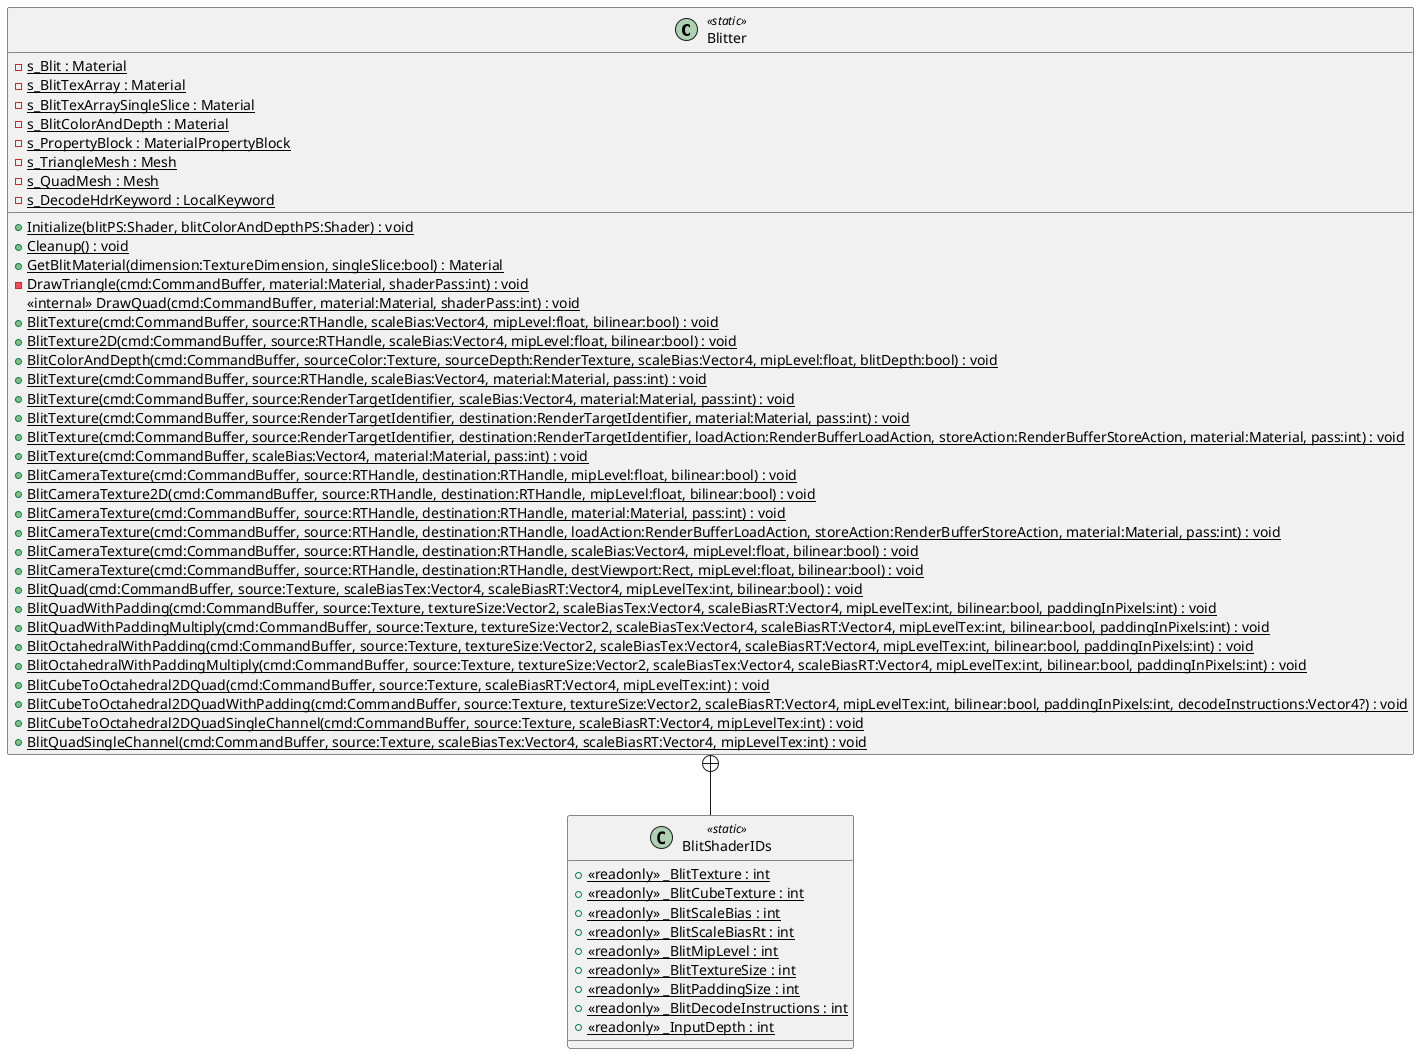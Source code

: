 @startuml
class Blitter <<static>> {
    {static} - s_Blit : Material
    {static} - s_BlitTexArray : Material
    {static} - s_BlitTexArraySingleSlice : Material
    {static} - s_BlitColorAndDepth : Material
    {static} - s_PropertyBlock : MaterialPropertyBlock
    {static} - s_TriangleMesh : Mesh
    {static} - s_QuadMesh : Mesh
    {static} - s_DecodeHdrKeyword : LocalKeyword
    + {static} Initialize(blitPS:Shader, blitColorAndDepthPS:Shader) : void
    + {static} Cleanup() : void
    {static} + GetBlitMaterial(dimension:TextureDimension, singleSlice:bool) : Material
    {static} - DrawTriangle(cmd:CommandBuffer, material:Material, shaderPass:int) : void
    {static} <<internal>> DrawQuad(cmd:CommandBuffer, material:Material, shaderPass:int) : void
    + {static} BlitTexture(cmd:CommandBuffer, source:RTHandle, scaleBias:Vector4, mipLevel:float, bilinear:bool) : void
    + {static} BlitTexture2D(cmd:CommandBuffer, source:RTHandle, scaleBias:Vector4, mipLevel:float, bilinear:bool) : void
    + {static} BlitColorAndDepth(cmd:CommandBuffer, sourceColor:Texture, sourceDepth:RenderTexture, scaleBias:Vector4, mipLevel:float, blitDepth:bool) : void
    + {static} BlitTexture(cmd:CommandBuffer, source:RTHandle, scaleBias:Vector4, material:Material, pass:int) : void
    + {static} BlitTexture(cmd:CommandBuffer, source:RenderTargetIdentifier, scaleBias:Vector4, material:Material, pass:int) : void
    + {static} BlitTexture(cmd:CommandBuffer, source:RenderTargetIdentifier, destination:RenderTargetIdentifier, material:Material, pass:int) : void
    + {static} BlitTexture(cmd:CommandBuffer, source:RenderTargetIdentifier, destination:RenderTargetIdentifier, loadAction:RenderBufferLoadAction, storeAction:RenderBufferStoreAction, material:Material, pass:int) : void
    + {static} BlitTexture(cmd:CommandBuffer, scaleBias:Vector4, material:Material, pass:int) : void
    + {static} BlitCameraTexture(cmd:CommandBuffer, source:RTHandle, destination:RTHandle, mipLevel:float, bilinear:bool) : void
    + {static} BlitCameraTexture2D(cmd:CommandBuffer, source:RTHandle, destination:RTHandle, mipLevel:float, bilinear:bool) : void
    + {static} BlitCameraTexture(cmd:CommandBuffer, source:RTHandle, destination:RTHandle, material:Material, pass:int) : void
    + {static} BlitCameraTexture(cmd:CommandBuffer, source:RTHandle, destination:RTHandle, loadAction:RenderBufferLoadAction, storeAction:RenderBufferStoreAction, material:Material, pass:int) : void
    + {static} BlitCameraTexture(cmd:CommandBuffer, source:RTHandle, destination:RTHandle, scaleBias:Vector4, mipLevel:float, bilinear:bool) : void
    + {static} BlitCameraTexture(cmd:CommandBuffer, source:RTHandle, destination:RTHandle, destViewport:Rect, mipLevel:float, bilinear:bool) : void
    + {static} BlitQuad(cmd:CommandBuffer, source:Texture, scaleBiasTex:Vector4, scaleBiasRT:Vector4, mipLevelTex:int, bilinear:bool) : void
    + {static} BlitQuadWithPadding(cmd:CommandBuffer, source:Texture, textureSize:Vector2, scaleBiasTex:Vector4, scaleBiasRT:Vector4, mipLevelTex:int, bilinear:bool, paddingInPixels:int) : void
    + {static} BlitQuadWithPaddingMultiply(cmd:CommandBuffer, source:Texture, textureSize:Vector2, scaleBiasTex:Vector4, scaleBiasRT:Vector4, mipLevelTex:int, bilinear:bool, paddingInPixels:int) : void
    + {static} BlitOctahedralWithPadding(cmd:CommandBuffer, source:Texture, textureSize:Vector2, scaleBiasTex:Vector4, scaleBiasRT:Vector4, mipLevelTex:int, bilinear:bool, paddingInPixels:int) : void
    + {static} BlitOctahedralWithPaddingMultiply(cmd:CommandBuffer, source:Texture, textureSize:Vector2, scaleBiasTex:Vector4, scaleBiasRT:Vector4, mipLevelTex:int, bilinear:bool, paddingInPixels:int) : void
    + {static} BlitCubeToOctahedral2DQuad(cmd:CommandBuffer, source:Texture, scaleBiasRT:Vector4, mipLevelTex:int) : void
    + {static} BlitCubeToOctahedral2DQuadWithPadding(cmd:CommandBuffer, source:Texture, textureSize:Vector2, scaleBiasRT:Vector4, mipLevelTex:int, bilinear:bool, paddingInPixels:int, decodeInstructions:Vector4?) : void
    + {static} BlitCubeToOctahedral2DQuadSingleChannel(cmd:CommandBuffer, source:Texture, scaleBiasRT:Vector4, mipLevelTex:int) : void
    + {static} BlitQuadSingleChannel(cmd:CommandBuffer, source:Texture, scaleBiasTex:Vector4, scaleBiasRT:Vector4, mipLevelTex:int) : void
}
class BlitShaderIDs <<static>> {
    + {static} <<readonly>> _BlitTexture : int
    + {static} <<readonly>> _BlitCubeTexture : int
    + {static} <<readonly>> _BlitScaleBias : int
    + {static} <<readonly>> _BlitScaleBiasRt : int
    + {static} <<readonly>> _BlitMipLevel : int
    + {static} <<readonly>> _BlitTextureSize : int
    + {static} <<readonly>> _BlitPaddingSize : int
    + {static} <<readonly>> _BlitDecodeInstructions : int
    + {static} <<readonly>> _InputDepth : int
}
Blitter +-- BlitShaderIDs
@enduml
